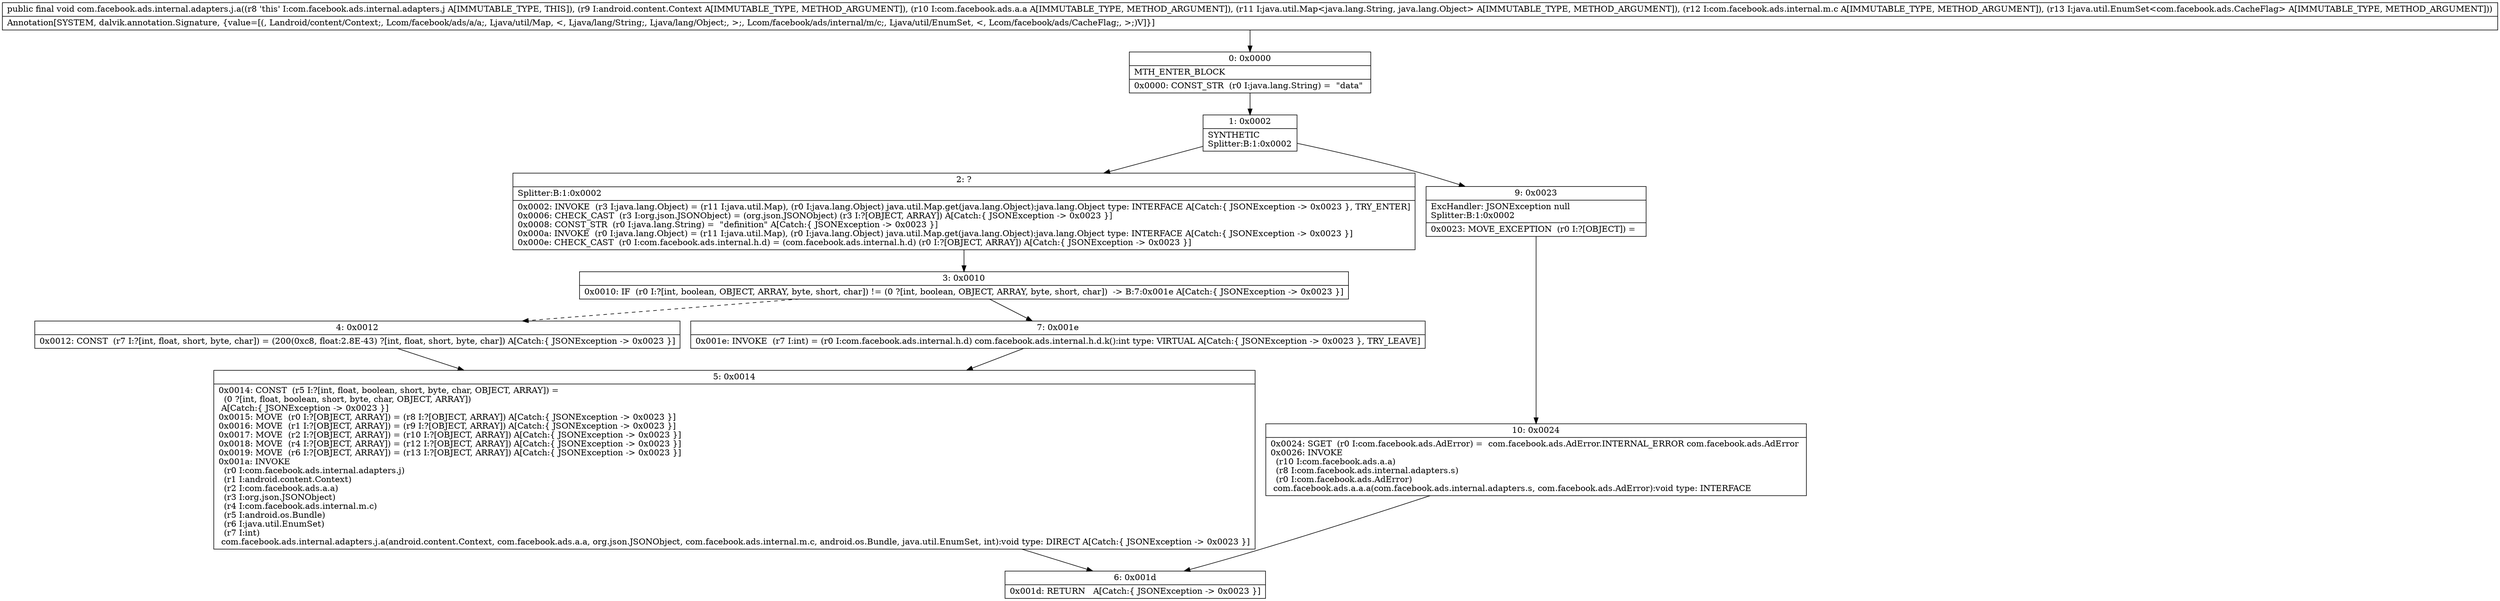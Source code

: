digraph "CFG forcom.facebook.ads.internal.adapters.j.a(Landroid\/content\/Context;Lcom\/facebook\/ads\/a\/a;Ljava\/util\/Map;Lcom\/facebook\/ads\/internal\/m\/c;Ljava\/util\/EnumSet;)V" {
Node_0 [shape=record,label="{0\:\ 0x0000|MTH_ENTER_BLOCK\l|0x0000: CONST_STR  (r0 I:java.lang.String) =  \"data\" \l}"];
Node_1 [shape=record,label="{1\:\ 0x0002|SYNTHETIC\lSplitter:B:1:0x0002\l}"];
Node_2 [shape=record,label="{2\:\ ?|Splitter:B:1:0x0002\l|0x0002: INVOKE  (r3 I:java.lang.Object) = (r11 I:java.util.Map), (r0 I:java.lang.Object) java.util.Map.get(java.lang.Object):java.lang.Object type: INTERFACE A[Catch:\{ JSONException \-\> 0x0023 \}, TRY_ENTER]\l0x0006: CHECK_CAST  (r3 I:org.json.JSONObject) = (org.json.JSONObject) (r3 I:?[OBJECT, ARRAY]) A[Catch:\{ JSONException \-\> 0x0023 \}]\l0x0008: CONST_STR  (r0 I:java.lang.String) =  \"definition\" A[Catch:\{ JSONException \-\> 0x0023 \}]\l0x000a: INVOKE  (r0 I:java.lang.Object) = (r11 I:java.util.Map), (r0 I:java.lang.Object) java.util.Map.get(java.lang.Object):java.lang.Object type: INTERFACE A[Catch:\{ JSONException \-\> 0x0023 \}]\l0x000e: CHECK_CAST  (r0 I:com.facebook.ads.internal.h.d) = (com.facebook.ads.internal.h.d) (r0 I:?[OBJECT, ARRAY]) A[Catch:\{ JSONException \-\> 0x0023 \}]\l}"];
Node_3 [shape=record,label="{3\:\ 0x0010|0x0010: IF  (r0 I:?[int, boolean, OBJECT, ARRAY, byte, short, char]) != (0 ?[int, boolean, OBJECT, ARRAY, byte, short, char])  \-\> B:7:0x001e A[Catch:\{ JSONException \-\> 0x0023 \}]\l}"];
Node_4 [shape=record,label="{4\:\ 0x0012|0x0012: CONST  (r7 I:?[int, float, short, byte, char]) = (200(0xc8, float:2.8E\-43) ?[int, float, short, byte, char]) A[Catch:\{ JSONException \-\> 0x0023 \}]\l}"];
Node_5 [shape=record,label="{5\:\ 0x0014|0x0014: CONST  (r5 I:?[int, float, boolean, short, byte, char, OBJECT, ARRAY]) = \l  (0 ?[int, float, boolean, short, byte, char, OBJECT, ARRAY])\l A[Catch:\{ JSONException \-\> 0x0023 \}]\l0x0015: MOVE  (r0 I:?[OBJECT, ARRAY]) = (r8 I:?[OBJECT, ARRAY]) A[Catch:\{ JSONException \-\> 0x0023 \}]\l0x0016: MOVE  (r1 I:?[OBJECT, ARRAY]) = (r9 I:?[OBJECT, ARRAY]) A[Catch:\{ JSONException \-\> 0x0023 \}]\l0x0017: MOVE  (r2 I:?[OBJECT, ARRAY]) = (r10 I:?[OBJECT, ARRAY]) A[Catch:\{ JSONException \-\> 0x0023 \}]\l0x0018: MOVE  (r4 I:?[OBJECT, ARRAY]) = (r12 I:?[OBJECT, ARRAY]) A[Catch:\{ JSONException \-\> 0x0023 \}]\l0x0019: MOVE  (r6 I:?[OBJECT, ARRAY]) = (r13 I:?[OBJECT, ARRAY]) A[Catch:\{ JSONException \-\> 0x0023 \}]\l0x001a: INVOKE  \l  (r0 I:com.facebook.ads.internal.adapters.j)\l  (r1 I:android.content.Context)\l  (r2 I:com.facebook.ads.a.a)\l  (r3 I:org.json.JSONObject)\l  (r4 I:com.facebook.ads.internal.m.c)\l  (r5 I:android.os.Bundle)\l  (r6 I:java.util.EnumSet)\l  (r7 I:int)\l com.facebook.ads.internal.adapters.j.a(android.content.Context, com.facebook.ads.a.a, org.json.JSONObject, com.facebook.ads.internal.m.c, android.os.Bundle, java.util.EnumSet, int):void type: DIRECT A[Catch:\{ JSONException \-\> 0x0023 \}]\l}"];
Node_6 [shape=record,label="{6\:\ 0x001d|0x001d: RETURN   A[Catch:\{ JSONException \-\> 0x0023 \}]\l}"];
Node_7 [shape=record,label="{7\:\ 0x001e|0x001e: INVOKE  (r7 I:int) = (r0 I:com.facebook.ads.internal.h.d) com.facebook.ads.internal.h.d.k():int type: VIRTUAL A[Catch:\{ JSONException \-\> 0x0023 \}, TRY_LEAVE]\l}"];
Node_9 [shape=record,label="{9\:\ 0x0023|ExcHandler: JSONException null\lSplitter:B:1:0x0002\l|0x0023: MOVE_EXCEPTION  (r0 I:?[OBJECT]) =  \l}"];
Node_10 [shape=record,label="{10\:\ 0x0024|0x0024: SGET  (r0 I:com.facebook.ads.AdError) =  com.facebook.ads.AdError.INTERNAL_ERROR com.facebook.ads.AdError \l0x0026: INVOKE  \l  (r10 I:com.facebook.ads.a.a)\l  (r8 I:com.facebook.ads.internal.adapters.s)\l  (r0 I:com.facebook.ads.AdError)\l com.facebook.ads.a.a.a(com.facebook.ads.internal.adapters.s, com.facebook.ads.AdError):void type: INTERFACE \l}"];
MethodNode[shape=record,label="{public final void com.facebook.ads.internal.adapters.j.a((r8 'this' I:com.facebook.ads.internal.adapters.j A[IMMUTABLE_TYPE, THIS]), (r9 I:android.content.Context A[IMMUTABLE_TYPE, METHOD_ARGUMENT]), (r10 I:com.facebook.ads.a.a A[IMMUTABLE_TYPE, METHOD_ARGUMENT]), (r11 I:java.util.Map\<java.lang.String, java.lang.Object\> A[IMMUTABLE_TYPE, METHOD_ARGUMENT]), (r12 I:com.facebook.ads.internal.m.c A[IMMUTABLE_TYPE, METHOD_ARGUMENT]), (r13 I:java.util.EnumSet\<com.facebook.ads.CacheFlag\> A[IMMUTABLE_TYPE, METHOD_ARGUMENT]))  | Annotation[SYSTEM, dalvik.annotation.Signature, \{value=[(, Landroid\/content\/Context;, Lcom\/facebook\/ads\/a\/a;, Ljava\/util\/Map, \<, Ljava\/lang\/String;, Ljava\/lang\/Object;, \>;, Lcom\/facebook\/ads\/internal\/m\/c;, Ljava\/util\/EnumSet, \<, Lcom\/facebook\/ads\/CacheFlag;, \>;)V]\}]\l}"];
MethodNode -> Node_0;
Node_0 -> Node_1;
Node_1 -> Node_2;
Node_1 -> Node_9;
Node_2 -> Node_3;
Node_3 -> Node_4[style=dashed];
Node_3 -> Node_7;
Node_4 -> Node_5;
Node_5 -> Node_6;
Node_7 -> Node_5;
Node_9 -> Node_10;
Node_10 -> Node_6;
}

